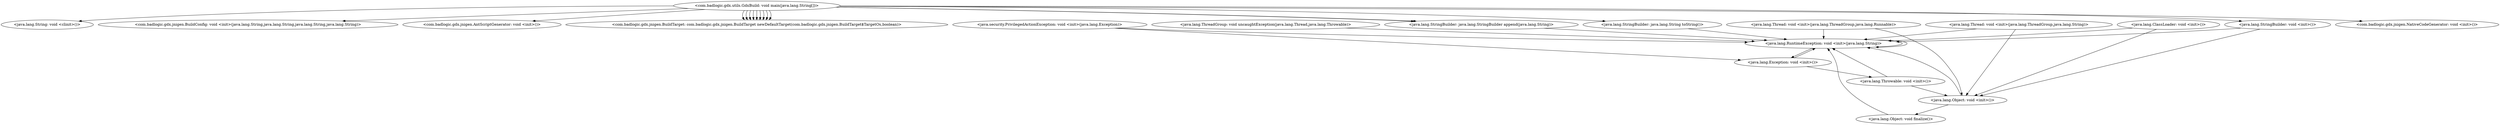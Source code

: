 digraph CallGraph {
"<com.badlogic.gdx.utils.GdxBuild: void main(java.lang.String[])>" -> "<java.lang.String: void <clinit>()>";
"<com.badlogic.gdx.utils.GdxBuild: void main(java.lang.String[])>" -> "<com.badlogic.gdx.jnigen.BuildConfig: void <init>(java.lang.String,java.lang.String,java.lang.String,java.lang.String)>";
"<com.badlogic.gdx.utils.GdxBuild: void main(java.lang.String[])>" -> "<com.badlogic.gdx.jnigen.AntScriptGenerator: void <init>()>";
"<com.badlogic.gdx.utils.GdxBuild: void main(java.lang.String[])>" -> "<com.badlogic.gdx.jnigen.BuildTarget: com.badlogic.gdx.jnigen.BuildTarget newDefaultTarget(com.badlogic.gdx.jnigen.BuildTarget$TargetOs,boolean)>";
"<com.badlogic.gdx.utils.GdxBuild: void main(java.lang.String[])>" -> "<com.badlogic.gdx.jnigen.BuildTarget: com.badlogic.gdx.jnigen.BuildTarget newDefaultTarget(com.badlogic.gdx.jnigen.BuildTarget$TargetOs,boolean)>";
"<com.badlogic.gdx.utils.GdxBuild: void main(java.lang.String[])>" -> "<com.badlogic.gdx.jnigen.BuildTarget: com.badlogic.gdx.jnigen.BuildTarget newDefaultTarget(com.badlogic.gdx.jnigen.BuildTarget$TargetOs,boolean)>";
"<com.badlogic.gdx.utils.GdxBuild: void main(java.lang.String[])>" -> "<java.lang.StringBuilder: void <init>()>";
"<com.badlogic.gdx.utils.GdxBuild: void main(java.lang.String[])>" -> "<com.badlogic.gdx.jnigen.BuildTarget: com.badlogic.gdx.jnigen.BuildTarget newDefaultTarget(com.badlogic.gdx.jnigen.BuildTarget$TargetOs,boolean)>";
"<com.badlogic.gdx.utils.GdxBuild: void main(java.lang.String[])>" -> "<com.badlogic.gdx.jnigen.BuildTarget: com.badlogic.gdx.jnigen.BuildTarget newDefaultTarget(com.badlogic.gdx.jnigen.BuildTarget$TargetOs,boolean)>";
"<com.badlogic.gdx.utils.GdxBuild: void main(java.lang.String[])>" -> "<com.badlogic.gdx.jnigen.BuildTarget: com.badlogic.gdx.jnigen.BuildTarget newDefaultTarget(com.badlogic.gdx.jnigen.BuildTarget$TargetOs,boolean)>";
"<com.badlogic.gdx.utils.GdxBuild: void main(java.lang.String[])>" -> "<com.badlogic.gdx.jnigen.BuildTarget: com.badlogic.gdx.jnigen.BuildTarget newDefaultTarget(com.badlogic.gdx.jnigen.BuildTarget$TargetOs,boolean)>";
"<com.badlogic.gdx.utils.GdxBuild: void main(java.lang.String[])>" -> "<com.badlogic.gdx.jnigen.BuildTarget: com.badlogic.gdx.jnigen.BuildTarget newDefaultTarget(com.badlogic.gdx.jnigen.BuildTarget$TargetOs,boolean)>";
"<com.badlogic.gdx.utils.GdxBuild: void main(java.lang.String[])>" -> "<com.badlogic.gdx.jnigen.BuildTarget: com.badlogic.gdx.jnigen.BuildTarget newDefaultTarget(com.badlogic.gdx.jnigen.BuildTarget$TargetOs,boolean)>";
"<com.badlogic.gdx.utils.GdxBuild: void main(java.lang.String[])>" -> "<com.badlogic.gdx.jnigen.NativeCodeGenerator: void <init>()>";
"<java.lang.ThreadGroup: void uncaughtException(java.lang.Thread,java.lang.Throwable)>" -> "<java.lang.RuntimeException: void <init>(java.lang.String)>";
"<java.lang.ClassLoader: void <init>()>" -> "<java.lang.Object: void <init>()>";
"<java.lang.ClassLoader: void <init>()>" -> "<java.lang.RuntimeException: void <init>(java.lang.String)>";
"<java.security.PrivilegedActionException: void <init>(java.lang.Exception)>" -> "<java.lang.Exception: void <init>()>";
"<java.security.PrivilegedActionException: void <init>(java.lang.Exception)>" -> "<java.lang.RuntimeException: void <init>(java.lang.String)>";
"<java.lang.Thread: void <init>(java.lang.ThreadGroup,java.lang.Runnable)>" -> "<java.lang.Object: void <init>()>";
"<java.lang.Thread: void <init>(java.lang.ThreadGroup,java.lang.Runnable)>" -> "<java.lang.RuntimeException: void <init>(java.lang.String)>";
"<java.lang.Thread: void <init>(java.lang.ThreadGroup,java.lang.String)>" -> "<java.lang.Object: void <init>()>";
"<java.lang.Thread: void <init>(java.lang.ThreadGroup,java.lang.String)>" -> "<java.lang.RuntimeException: void <init>(java.lang.String)>";
"<java.lang.StringBuilder: void <init>()>" -> "<java.lang.Object: void <init>()>";
"<java.lang.StringBuilder: void <init>()>" -> "<java.lang.RuntimeException: void <init>(java.lang.String)>";
"<java.lang.RuntimeException: void <init>(java.lang.String)>" -> "<java.lang.Exception: void <init>()>";
"<java.lang.RuntimeException: void <init>(java.lang.String)>" -> "<java.lang.RuntimeException: void <init>(java.lang.String)>";
"<java.lang.Object: void <init>()>" -> "<java.lang.Object: void finalize()>";
"<java.lang.Object: void <init>()>" -> "<java.lang.RuntimeException: void <init>(java.lang.String)>";
"<java.lang.Exception: void <init>()>" -> "<java.lang.Throwable: void <init>()>";
"<java.lang.Exception: void <init>()>" -> "<java.lang.RuntimeException: void <init>(java.lang.String)>";
"<java.lang.Object: void finalize()>" -> "<java.lang.RuntimeException: void <init>(java.lang.String)>";
"<java.lang.Throwable: void <init>()>" -> "<java.lang.Object: void <init>()>";
"<java.lang.Throwable: void <init>()>" -> "<java.lang.RuntimeException: void <init>(java.lang.String)>";
"<com.badlogic.gdx.utils.GdxBuild: void main(java.lang.String[])>" -> "<java.lang.StringBuilder: java.lang.StringBuilder append(java.lang.String)>";
"<com.badlogic.gdx.utils.GdxBuild: void main(java.lang.String[])>" -> "<java.lang.StringBuilder: java.lang.StringBuilder append(java.lang.String)>";
"<com.badlogic.gdx.utils.GdxBuild: void main(java.lang.String[])>" -> "<java.lang.StringBuilder: java.lang.String toString()>";
"<java.lang.StringBuilder: java.lang.StringBuilder append(java.lang.String)>" -> "<java.lang.RuntimeException: void <init>(java.lang.String)>";
"<java.lang.StringBuilder: java.lang.String toString()>" -> "<java.lang.RuntimeException: void <init>(java.lang.String)>";
}
